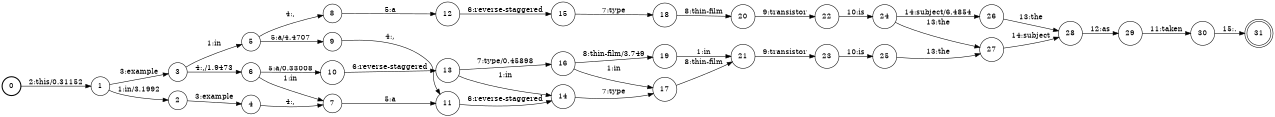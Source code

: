 digraph FST {
rankdir = LR;
size = "8.5,11";
label = "";
center = 1;
orientation = Portrait;
ranksep = "0.4";
nodesep = "0.25";
0 [label = "0", shape = circle, style = bold, fontsize = 14]
	0 -> 1 [label = "2:this/0.31152", fontsize = 14];
1 [label = "1", shape = circle, style = solid, fontsize = 14]
	1 -> 2 [label = "1:in/3.1992", fontsize = 14];
	1 -> 3 [label = "3:example", fontsize = 14];
2 [label = "2", shape = circle, style = solid, fontsize = 14]
	2 -> 4 [label = "3:example", fontsize = 14];
3 [label = "3", shape = circle, style = solid, fontsize = 14]
	3 -> 5 [label = "1:in", fontsize = 14];
	3 -> 6 [label = "4:,/1.9473", fontsize = 14];
4 [label = "4", shape = circle, style = solid, fontsize = 14]
	4 -> 7 [label = "4:,", fontsize = 14];
5 [label = "5", shape = circle, style = solid, fontsize = 14]
	5 -> 8 [label = "4:,", fontsize = 14];
	5 -> 9 [label = "5:a/4.4707", fontsize = 14];
6 [label = "6", shape = circle, style = solid, fontsize = 14]
	6 -> 7 [label = "1:in", fontsize = 14];
	6 -> 10 [label = "5:a/0.33008", fontsize = 14];
7 [label = "7", shape = circle, style = solid, fontsize = 14]
	7 -> 11 [label = "5:a", fontsize = 14];
8 [label = "8", shape = circle, style = solid, fontsize = 14]
	8 -> 12 [label = "5:a", fontsize = 14];
9 [label = "9", shape = circle, style = solid, fontsize = 14]
	9 -> 11 [label = "4:,", fontsize = 14];
10 [label = "10", shape = circle, style = solid, fontsize = 14]
	10 -> 13 [label = "6:reverse-staggered", fontsize = 14];
11 [label = "11", shape = circle, style = solid, fontsize = 14]
	11 -> 14 [label = "6:reverse-staggered", fontsize = 14];
12 [label = "12", shape = circle, style = solid, fontsize = 14]
	12 -> 15 [label = "6:reverse-staggered", fontsize = 14];
13 [label = "13", shape = circle, style = solid, fontsize = 14]
	13 -> 14 [label = "1:in", fontsize = 14];
	13 -> 16 [label = "7:type/0.45898", fontsize = 14];
14 [label = "14", shape = circle, style = solid, fontsize = 14]
	14 -> 17 [label = "7:type", fontsize = 14];
15 [label = "15", shape = circle, style = solid, fontsize = 14]
	15 -> 18 [label = "7:type", fontsize = 14];
16 [label = "16", shape = circle, style = solid, fontsize = 14]
	16 -> 17 [label = "1:in", fontsize = 14];
	16 -> 19 [label = "8:thin-film/3.749", fontsize = 14];
17 [label = "17", shape = circle, style = solid, fontsize = 14]
	17 -> 21 [label = "8:thin-film", fontsize = 14];
18 [label = "18", shape = circle, style = solid, fontsize = 14]
	18 -> 20 [label = "8:thin-film", fontsize = 14];
19 [label = "19", shape = circle, style = solid, fontsize = 14]
	19 -> 21 [label = "1:in", fontsize = 14];
20 [label = "20", shape = circle, style = solid, fontsize = 14]
	20 -> 22 [label = "9:transistor", fontsize = 14];
21 [label = "21", shape = circle, style = solid, fontsize = 14]
	21 -> 23 [label = "9:transistor", fontsize = 14];
22 [label = "22", shape = circle, style = solid, fontsize = 14]
	22 -> 24 [label = "10:is", fontsize = 14];
23 [label = "23", shape = circle, style = solid, fontsize = 14]
	23 -> 25 [label = "10:is", fontsize = 14];
24 [label = "24", shape = circle, style = solid, fontsize = 14]
	24 -> 27 [label = "13:the", fontsize = 14];
	24 -> 26 [label = "14:subject/6.4854", fontsize = 14];
25 [label = "25", shape = circle, style = solid, fontsize = 14]
	25 -> 27 [label = "13:the", fontsize = 14];
26 [label = "26", shape = circle, style = solid, fontsize = 14]
	26 -> 28 [label = "13:the", fontsize = 14];
27 [label = "27", shape = circle, style = solid, fontsize = 14]
	27 -> 28 [label = "14:subject", fontsize = 14];
28 [label = "28", shape = circle, style = solid, fontsize = 14]
	28 -> 29 [label = "12:as", fontsize = 14];
29 [label = "29", shape = circle, style = solid, fontsize = 14]
	29 -> 30 [label = "11:taken", fontsize = 14];
30 [label = "30", shape = circle, style = solid, fontsize = 14]
	30 -> 31 [label = "15:.", fontsize = 14];
31 [label = "31", shape = doublecircle, style = solid, fontsize = 14]
}
